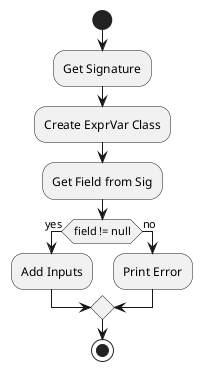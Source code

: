 @startuml
start
:Get Signature;
:Create ExprVar Class;
:Get Field from Sig;
if (field != null) then (yes) 
:Add Inputs;
else(no)
:Print Error;
endif
stop
@enduml